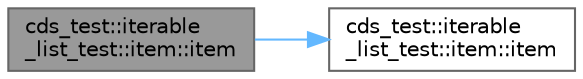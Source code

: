 digraph "cds_test::iterable_list_test::item::item"
{
 // LATEX_PDF_SIZE
  bgcolor="transparent";
  edge [fontname=Helvetica,fontsize=10,labelfontname=Helvetica,labelfontsize=10];
  node [fontname=Helvetica,fontsize=10,shape=box,height=0.2,width=0.4];
  rankdir="LR";
  Node1 [id="Node000001",label="cds_test::iterable\l_list_test::item::item",height=0.2,width=0.4,color="gray40", fillcolor="grey60", style="filled", fontcolor="black",tooltip=" "];
  Node1 -> Node2 [id="edge1_Node000001_Node000002",color="steelblue1",style="solid",tooltip=" "];
  Node2 [id="Node000002",label="cds_test::iterable\l_list_test::item::item",height=0.2,width=0.4,color="grey40", fillcolor="white", style="filled",URL="$structcds__test_1_1iterable__list__test_1_1item.html#a5f3b9c3dbdf337c18d53a92881cc11e6",tooltip=" "];
}
